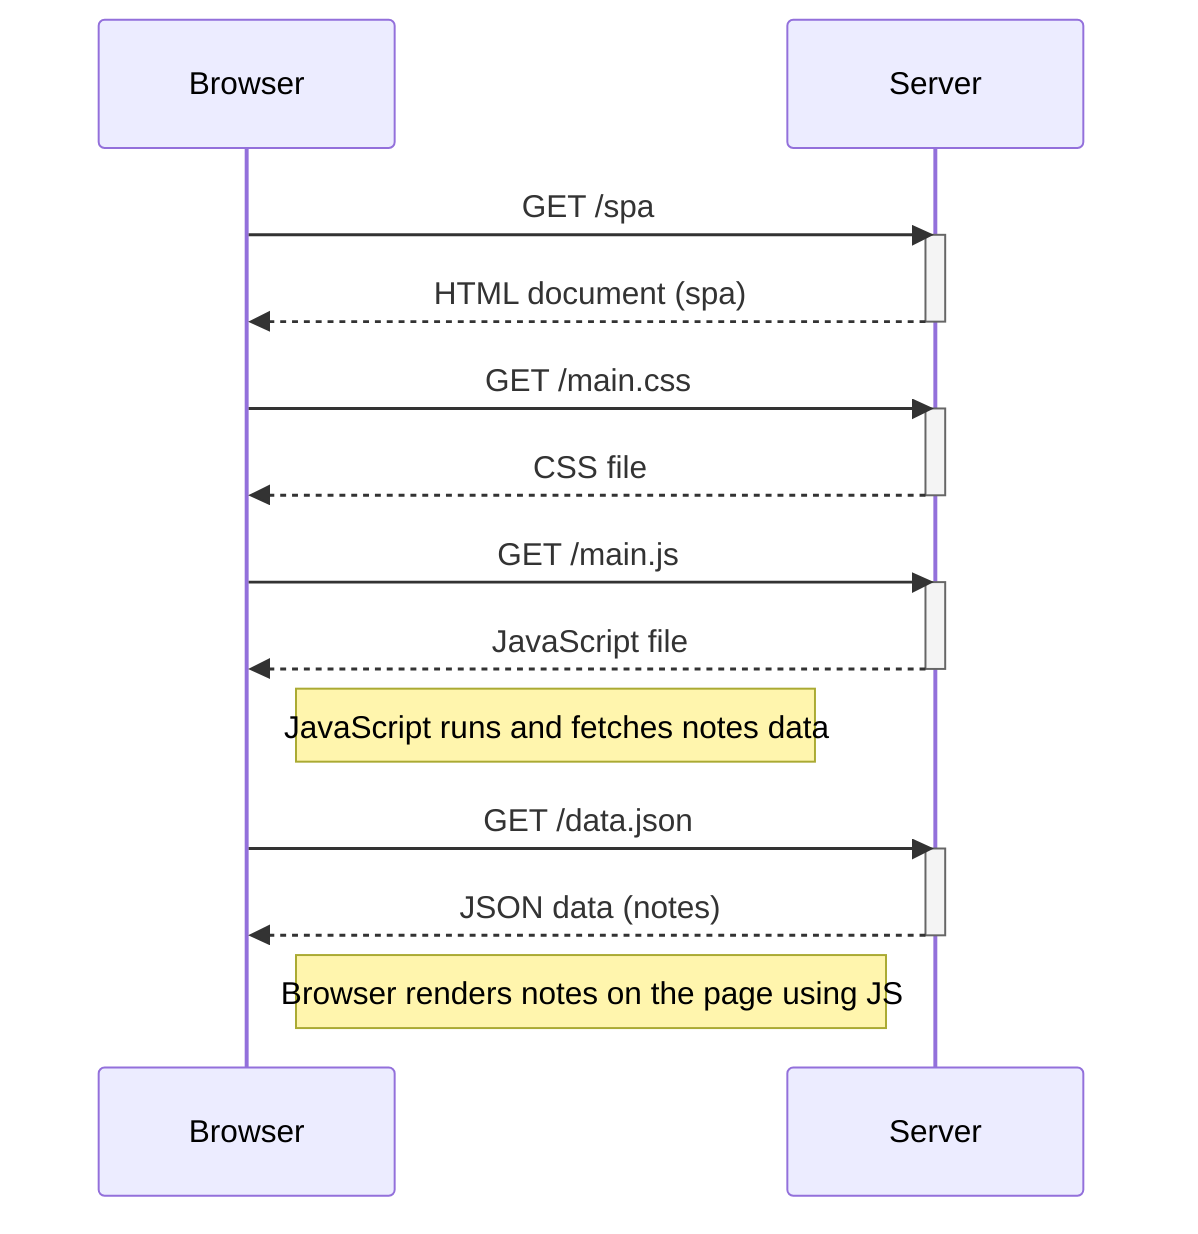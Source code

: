 sequenceDiagram
    participant Browser
    participant Server

    Browser->>Server: GET /spa
    activate Server
    Server-->>Browser: HTML document (spa)
    deactivate Server

    Browser->>Server: GET /main.css
    activate Server
    Server-->>Browser: CSS file
    deactivate Server

    Browser->>Server: GET /main.js
    activate Server
    Server-->>Browser: JavaScript file
    deactivate Server

    Note right of Browser: JavaScript runs and fetches notes data

    Browser->>Server: GET /data.json
    activate Server
    Server-->>Browser: JSON data (notes)
    deactivate Server

    Note right of Browser: Browser renders notes on the page using JS